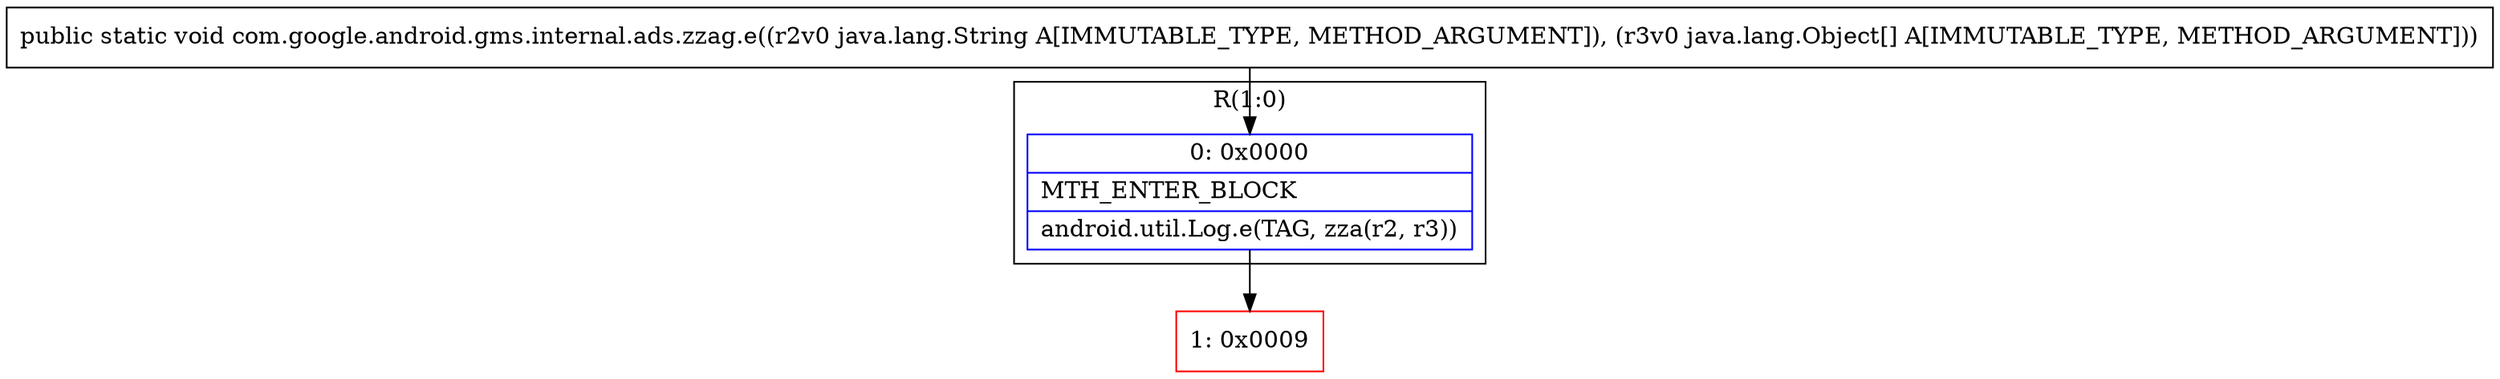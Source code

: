 digraph "CFG forcom.google.android.gms.internal.ads.zzag.e(Ljava\/lang\/String;[Ljava\/lang\/Object;)V" {
subgraph cluster_Region_33251282 {
label = "R(1:0)";
node [shape=record,color=blue];
Node_0 [shape=record,label="{0\:\ 0x0000|MTH_ENTER_BLOCK\l|android.util.Log.e(TAG, zza(r2, r3))\l}"];
}
Node_1 [shape=record,color=red,label="{1\:\ 0x0009}"];
MethodNode[shape=record,label="{public static void com.google.android.gms.internal.ads.zzag.e((r2v0 java.lang.String A[IMMUTABLE_TYPE, METHOD_ARGUMENT]), (r3v0 java.lang.Object[] A[IMMUTABLE_TYPE, METHOD_ARGUMENT])) }"];
MethodNode -> Node_0;
Node_0 -> Node_1;
}

